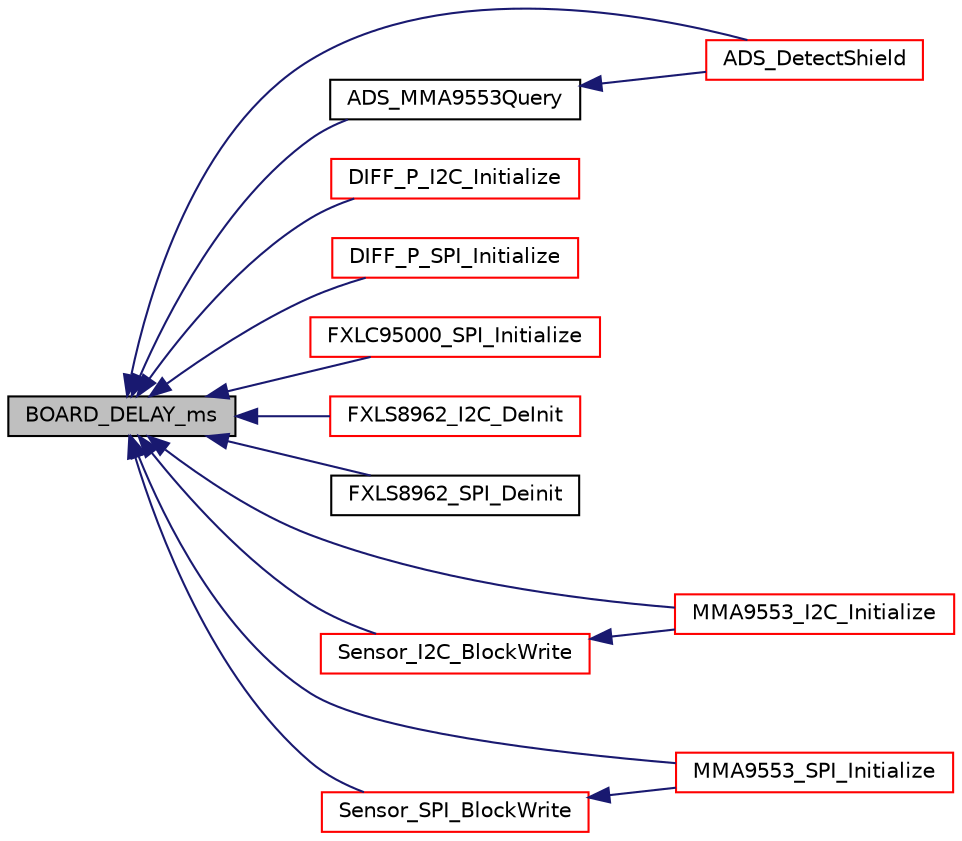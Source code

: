 digraph "BOARD_DELAY_ms"
{
  edge [fontname="Helvetica",fontsize="10",labelfontname="Helvetica",labelfontsize="10"];
  node [fontname="Helvetica",fontsize="10",shape=record];
  rankdir="LR";
  Node4 [label="BOARD_DELAY_ms",height=0.2,width=0.4,color="black", fillcolor="grey75", style="filled", fontcolor="black"];
  Node4 -> Node5 [dir="back",color="midnightblue",fontsize="10",style="solid",fontname="Helvetica"];
  Node5 [label="ADS_DetectShield",height=0.2,width=0.4,color="red", fillcolor="white", style="filled",URL="$auto__detection__service__kl25z_8c.html#a01f30c94c49eadb65cc176f79209e84c"];
  Node4 -> Node7 [dir="back",color="midnightblue",fontsize="10",style="solid",fontname="Helvetica"];
  Node7 [label="ADS_MMA9553Query",height=0.2,width=0.4,color="black", fillcolor="white", style="filled",URL="$auto__detection__service__kl25z_8c.html#a61f59d3254fb54c57b010f2f9f8a7499"];
  Node7 -> Node5 [dir="back",color="midnightblue",fontsize="10",style="solid",fontname="Helvetica"];
  Node4 -> Node8 [dir="back",color="midnightblue",fontsize="10",style="solid",fontname="Helvetica"];
  Node8 [label="DIFF_P_I2C_Initialize",height=0.2,width=0.4,color="red", fillcolor="white", style="filled",URL="$diff__p__drv_8h.html#a42609fa366eabcd1fe7def2c58a925bd",tooltip="The interface function to initialize the sensor. "];
  Node4 -> Node10 [dir="back",color="midnightblue",fontsize="10",style="solid",fontname="Helvetica"];
  Node10 [label="DIFF_P_SPI_Initialize",height=0.2,width=0.4,color="red", fillcolor="white", style="filled",URL="$diff__p__drv_8h.html#a8daefe78cc812287f49b2f71b3afe24d",tooltip="The interface function to initialize the sensor. "];
  Node4 -> Node12 [dir="back",color="midnightblue",fontsize="10",style="solid",fontname="Helvetica"];
  Node12 [label="FXLC95000_SPI_Initialize",height=0.2,width=0.4,color="red", fillcolor="white", style="filled",URL="$fxlc95000__drv_8h.html#aec67caf020c27066c2918ca5ba6807ac",tooltip="The interface function to initialize the sensor. "];
  Node4 -> Node14 [dir="back",color="midnightblue",fontsize="10",style="solid",fontname="Helvetica"];
  Node14 [label="FXLS8962_I2C_DeInit",height=0.2,width=0.4,color="red", fillcolor="white", style="filled",URL="$fxls8962__drv_8h.html#a13160308eebd2dce90198d9f1388ad27",tooltip="The interface function to De Initialize sensor.. "];
  Node4 -> Node17 [dir="back",color="midnightblue",fontsize="10",style="solid",fontname="Helvetica"];
  Node17 [label="FXLS8962_SPI_Deinit",height=0.2,width=0.4,color="black", fillcolor="white", style="filled",URL="$fxls8962__drv_8h.html#afa8884917291129b676fc1395fd95671",tooltip="The interface function to De Initialize sensor.. "];
  Node4 -> Node18 [dir="back",color="midnightblue",fontsize="10",style="solid",fontname="Helvetica"];
  Node18 [label="MMA9553_I2C_Initialize",height=0.2,width=0.4,color="red", fillcolor="white", style="filled",URL="$mma9553__drv_8h.html#af91dd70fb511444f848db38d965c68c0",tooltip="The interface function to initialize the sensor. "];
  Node4 -> Node20 [dir="back",color="midnightblue",fontsize="10",style="solid",fontname="Helvetica"];
  Node20 [label="MMA9553_SPI_Initialize",height=0.2,width=0.4,color="red", fillcolor="white", style="filled",URL="$mma9553__drv_8h.html#aa9e0baf731b01815b94c95276e6be639",tooltip="The interface function to initialize the sensor. "];
  Node4 -> Node22 [dir="back",color="midnightblue",fontsize="10",style="solid",fontname="Helvetica"];
  Node22 [label="Sensor_I2C_BlockWrite",height=0.2,width=0.4,color="red", fillcolor="white", style="filled",URL="$sensor__io__i2c_8h.html#ad6c175b9a45aa936aa74abda223eeafe",tooltip="Write commands to a sensor. "];
  Node22 -> Node18 [dir="back",color="midnightblue",fontsize="10",style="solid",fontname="Helvetica"];
  Node4 -> Node32 [dir="back",color="midnightblue",fontsize="10",style="solid",fontname="Helvetica"];
  Node32 [label="Sensor_SPI_BlockWrite",height=0.2,width=0.4,color="red", fillcolor="white", style="filled",URL="$sensor__io__spi_8h.html#a6891c5409037ff96ef29750f131f4c00",tooltip="Write commands to a sensor. "];
  Node32 -> Node20 [dir="back",color="midnightblue",fontsize="10",style="solid",fontname="Helvetica"];
}

